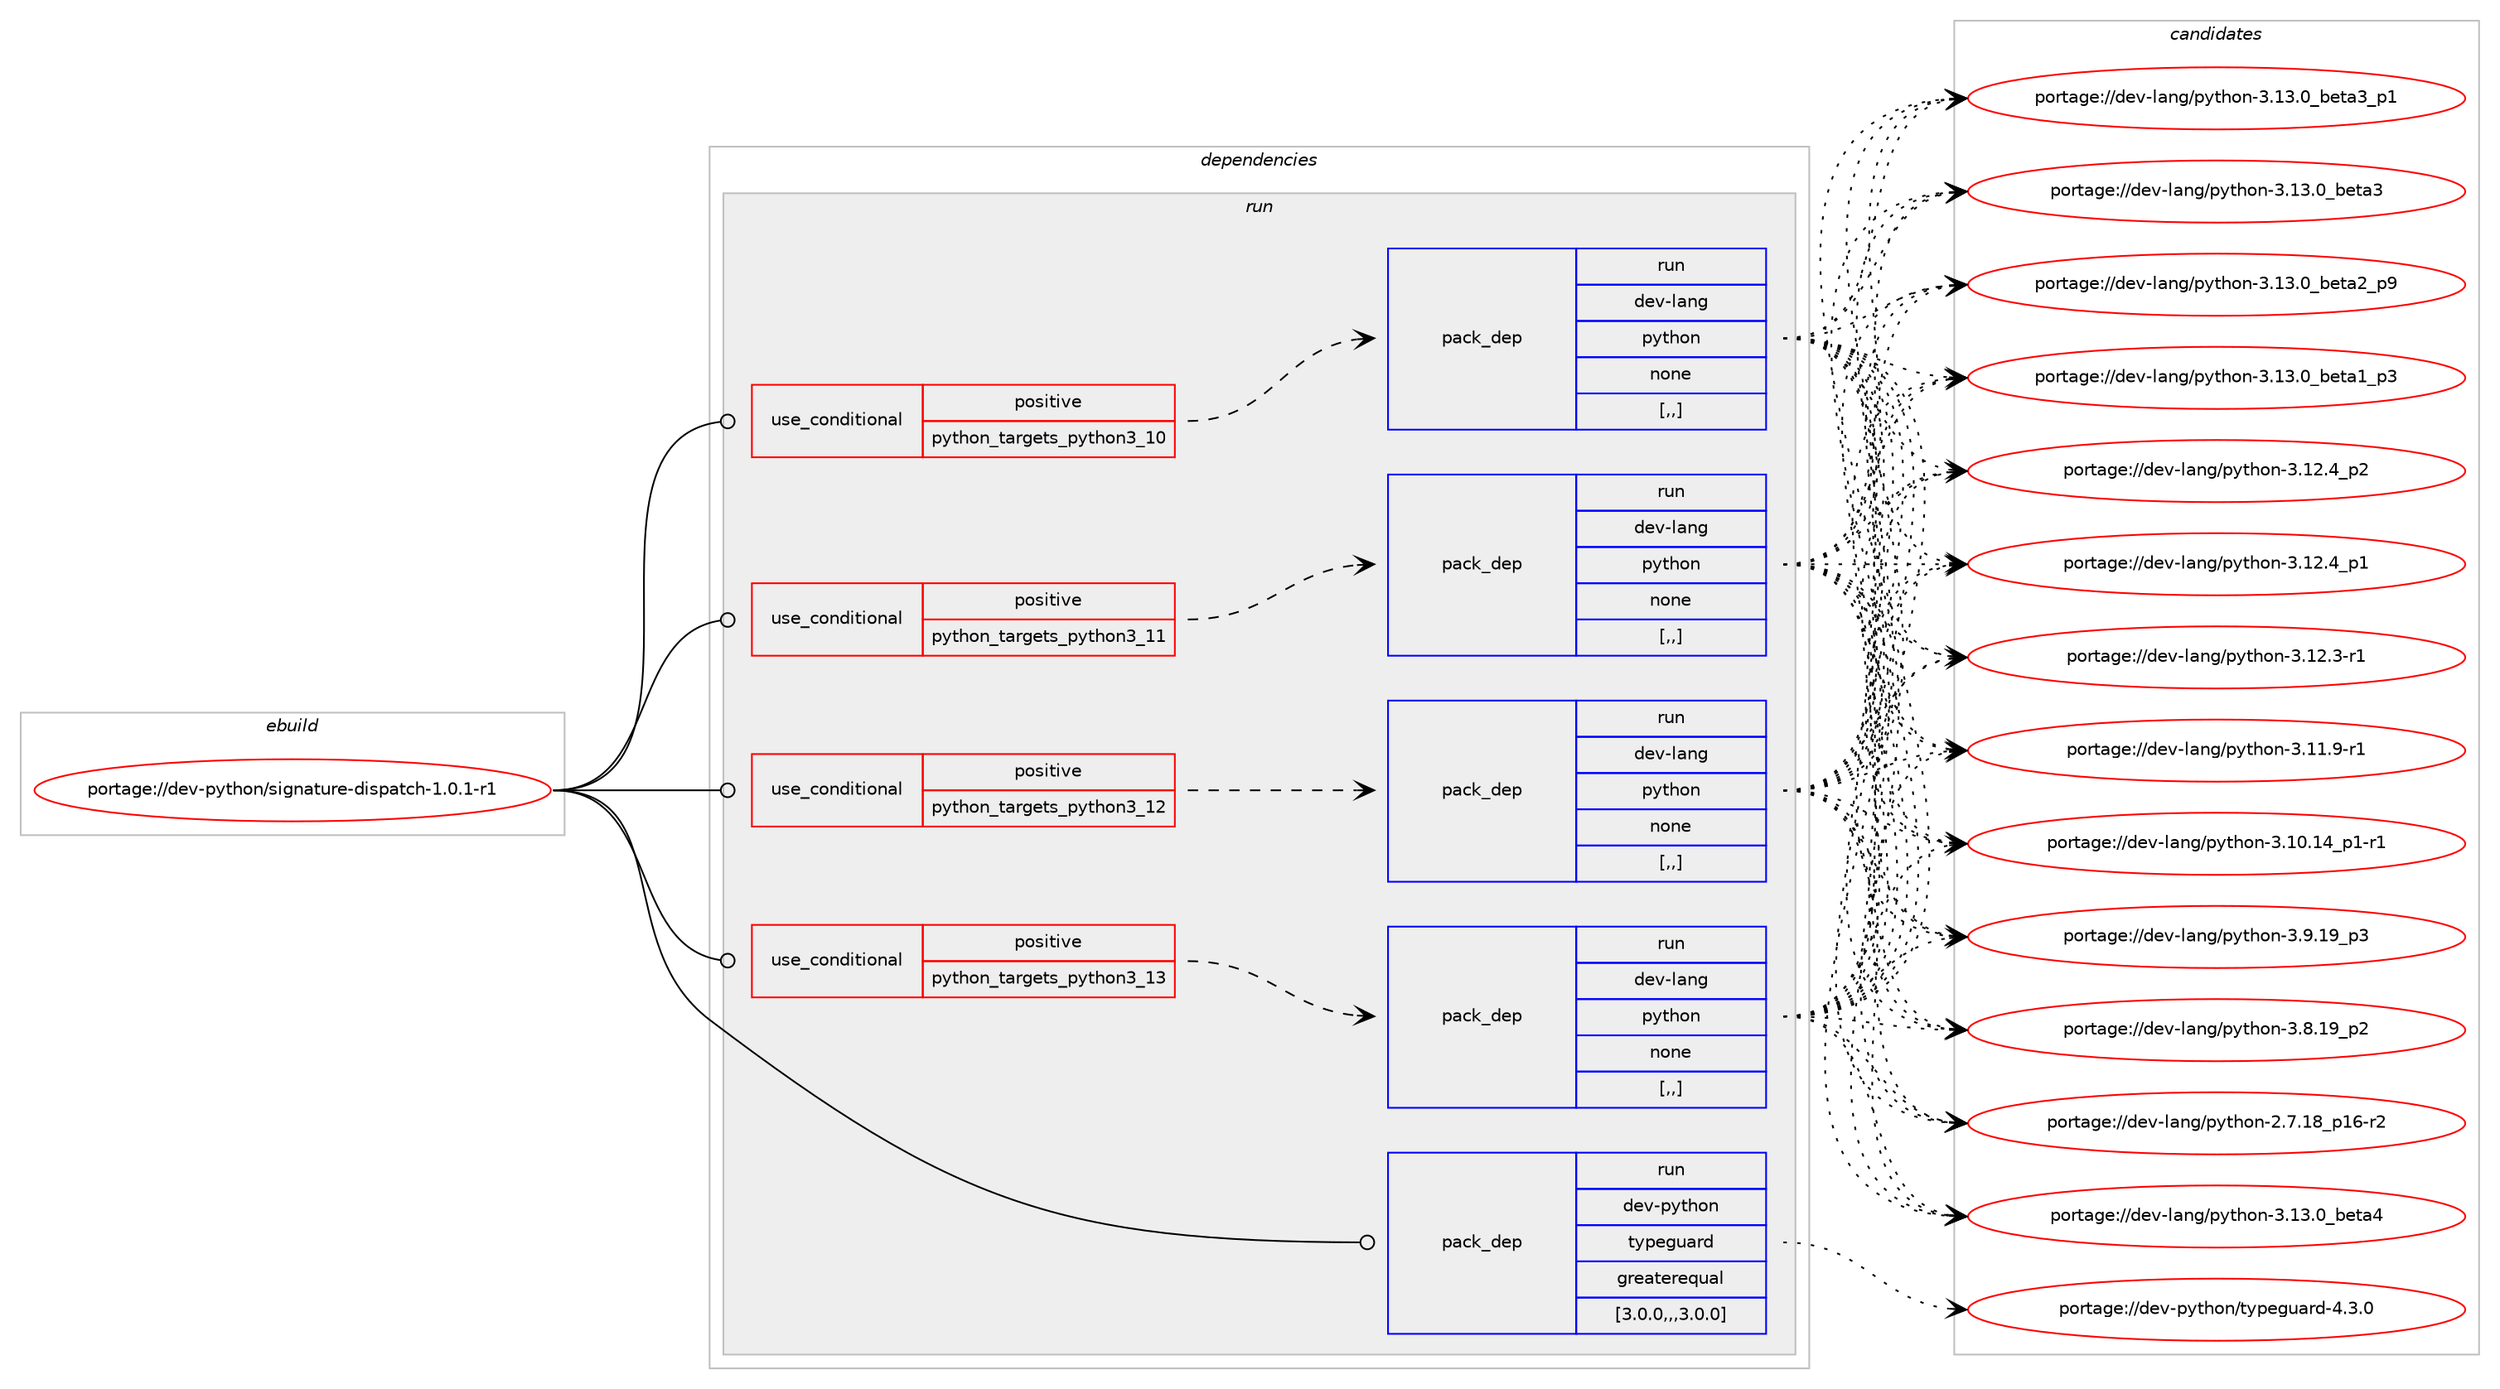 digraph prolog {

# *************
# Graph options
# *************

newrank=true;
concentrate=true;
compound=true;
graph [rankdir=LR,fontname=Helvetica,fontsize=10,ranksep=1.5];#, ranksep=2.5, nodesep=0.2];
edge  [arrowhead=vee];
node  [fontname=Helvetica,fontsize=10];

# **********
# The ebuild
# **********

subgraph cluster_leftcol {
color=gray;
label=<<i>ebuild</i>>;
id [label="portage://dev-python/signature-dispatch-1.0.1-r1", color=red, width=4, href="../dev-python/signature-dispatch-1.0.1-r1.svg"];
}

# ****************
# The dependencies
# ****************

subgraph cluster_midcol {
color=gray;
label=<<i>dependencies</i>>;
subgraph cluster_compile {
fillcolor="#eeeeee";
style=filled;
label=<<i>compile</i>>;
}
subgraph cluster_compileandrun {
fillcolor="#eeeeee";
style=filled;
label=<<i>compile and run</i>>;
}
subgraph cluster_run {
fillcolor="#eeeeee";
style=filled;
label=<<i>run</i>>;
subgraph cond39607 {
dependency163503 [label=<<TABLE BORDER="0" CELLBORDER="1" CELLSPACING="0" CELLPADDING="4"><TR><TD ROWSPAN="3" CELLPADDING="10">use_conditional</TD></TR><TR><TD>positive</TD></TR><TR><TD>python_targets_python3_10</TD></TR></TABLE>>, shape=none, color=red];
subgraph pack122624 {
dependency163504 [label=<<TABLE BORDER="0" CELLBORDER="1" CELLSPACING="0" CELLPADDING="4" WIDTH="220"><TR><TD ROWSPAN="6" CELLPADDING="30">pack_dep</TD></TR><TR><TD WIDTH="110">run</TD></TR><TR><TD>dev-lang</TD></TR><TR><TD>python</TD></TR><TR><TD>none</TD></TR><TR><TD>[,,]</TD></TR></TABLE>>, shape=none, color=blue];
}
dependency163503:e -> dependency163504:w [weight=20,style="dashed",arrowhead="vee"];
}
id:e -> dependency163503:w [weight=20,style="solid",arrowhead="odot"];
subgraph cond39608 {
dependency163505 [label=<<TABLE BORDER="0" CELLBORDER="1" CELLSPACING="0" CELLPADDING="4"><TR><TD ROWSPAN="3" CELLPADDING="10">use_conditional</TD></TR><TR><TD>positive</TD></TR><TR><TD>python_targets_python3_11</TD></TR></TABLE>>, shape=none, color=red];
subgraph pack122625 {
dependency163506 [label=<<TABLE BORDER="0" CELLBORDER="1" CELLSPACING="0" CELLPADDING="4" WIDTH="220"><TR><TD ROWSPAN="6" CELLPADDING="30">pack_dep</TD></TR><TR><TD WIDTH="110">run</TD></TR><TR><TD>dev-lang</TD></TR><TR><TD>python</TD></TR><TR><TD>none</TD></TR><TR><TD>[,,]</TD></TR></TABLE>>, shape=none, color=blue];
}
dependency163505:e -> dependency163506:w [weight=20,style="dashed",arrowhead="vee"];
}
id:e -> dependency163505:w [weight=20,style="solid",arrowhead="odot"];
subgraph cond39609 {
dependency163507 [label=<<TABLE BORDER="0" CELLBORDER="1" CELLSPACING="0" CELLPADDING="4"><TR><TD ROWSPAN="3" CELLPADDING="10">use_conditional</TD></TR><TR><TD>positive</TD></TR><TR><TD>python_targets_python3_12</TD></TR></TABLE>>, shape=none, color=red];
subgraph pack122626 {
dependency163508 [label=<<TABLE BORDER="0" CELLBORDER="1" CELLSPACING="0" CELLPADDING="4" WIDTH="220"><TR><TD ROWSPAN="6" CELLPADDING="30">pack_dep</TD></TR><TR><TD WIDTH="110">run</TD></TR><TR><TD>dev-lang</TD></TR><TR><TD>python</TD></TR><TR><TD>none</TD></TR><TR><TD>[,,]</TD></TR></TABLE>>, shape=none, color=blue];
}
dependency163507:e -> dependency163508:w [weight=20,style="dashed",arrowhead="vee"];
}
id:e -> dependency163507:w [weight=20,style="solid",arrowhead="odot"];
subgraph cond39610 {
dependency163509 [label=<<TABLE BORDER="0" CELLBORDER="1" CELLSPACING="0" CELLPADDING="4"><TR><TD ROWSPAN="3" CELLPADDING="10">use_conditional</TD></TR><TR><TD>positive</TD></TR><TR><TD>python_targets_python3_13</TD></TR></TABLE>>, shape=none, color=red];
subgraph pack122627 {
dependency163510 [label=<<TABLE BORDER="0" CELLBORDER="1" CELLSPACING="0" CELLPADDING="4" WIDTH="220"><TR><TD ROWSPAN="6" CELLPADDING="30">pack_dep</TD></TR><TR><TD WIDTH="110">run</TD></TR><TR><TD>dev-lang</TD></TR><TR><TD>python</TD></TR><TR><TD>none</TD></TR><TR><TD>[,,]</TD></TR></TABLE>>, shape=none, color=blue];
}
dependency163509:e -> dependency163510:w [weight=20,style="dashed",arrowhead="vee"];
}
id:e -> dependency163509:w [weight=20,style="solid",arrowhead="odot"];
subgraph pack122628 {
dependency163511 [label=<<TABLE BORDER="0" CELLBORDER="1" CELLSPACING="0" CELLPADDING="4" WIDTH="220"><TR><TD ROWSPAN="6" CELLPADDING="30">pack_dep</TD></TR><TR><TD WIDTH="110">run</TD></TR><TR><TD>dev-python</TD></TR><TR><TD>typeguard</TD></TR><TR><TD>greaterequal</TD></TR><TR><TD>[3.0.0,,,3.0.0]</TD></TR></TABLE>>, shape=none, color=blue];
}
id:e -> dependency163511:w [weight=20,style="solid",arrowhead="odot"];
}
}

# **************
# The candidates
# **************

subgraph cluster_choices {
rank=same;
color=gray;
label=<<i>candidates</i>>;

subgraph choice122624 {
color=black;
nodesep=1;
choice1001011184510897110103471121211161041111104551464951464895981011169752 [label="portage://dev-lang/python-3.13.0_beta4", color=red, width=4,href="../dev-lang/python-3.13.0_beta4.svg"];
choice10010111845108971101034711212111610411111045514649514648959810111697519511249 [label="portage://dev-lang/python-3.13.0_beta3_p1", color=red, width=4,href="../dev-lang/python-3.13.0_beta3_p1.svg"];
choice1001011184510897110103471121211161041111104551464951464895981011169751 [label="portage://dev-lang/python-3.13.0_beta3", color=red, width=4,href="../dev-lang/python-3.13.0_beta3.svg"];
choice10010111845108971101034711212111610411111045514649514648959810111697509511257 [label="portage://dev-lang/python-3.13.0_beta2_p9", color=red, width=4,href="../dev-lang/python-3.13.0_beta2_p9.svg"];
choice10010111845108971101034711212111610411111045514649514648959810111697499511251 [label="portage://dev-lang/python-3.13.0_beta1_p3", color=red, width=4,href="../dev-lang/python-3.13.0_beta1_p3.svg"];
choice100101118451089711010347112121116104111110455146495046529511250 [label="portage://dev-lang/python-3.12.4_p2", color=red, width=4,href="../dev-lang/python-3.12.4_p2.svg"];
choice100101118451089711010347112121116104111110455146495046529511249 [label="portage://dev-lang/python-3.12.4_p1", color=red, width=4,href="../dev-lang/python-3.12.4_p1.svg"];
choice100101118451089711010347112121116104111110455146495046514511449 [label="portage://dev-lang/python-3.12.3-r1", color=red, width=4,href="../dev-lang/python-3.12.3-r1.svg"];
choice100101118451089711010347112121116104111110455146494946574511449 [label="portage://dev-lang/python-3.11.9-r1", color=red, width=4,href="../dev-lang/python-3.11.9-r1.svg"];
choice100101118451089711010347112121116104111110455146494846495295112494511449 [label="portage://dev-lang/python-3.10.14_p1-r1", color=red, width=4,href="../dev-lang/python-3.10.14_p1-r1.svg"];
choice100101118451089711010347112121116104111110455146574649579511251 [label="portage://dev-lang/python-3.9.19_p3", color=red, width=4,href="../dev-lang/python-3.9.19_p3.svg"];
choice100101118451089711010347112121116104111110455146564649579511250 [label="portage://dev-lang/python-3.8.19_p2", color=red, width=4,href="../dev-lang/python-3.8.19_p2.svg"];
choice100101118451089711010347112121116104111110455046554649569511249544511450 [label="portage://dev-lang/python-2.7.18_p16-r2", color=red, width=4,href="../dev-lang/python-2.7.18_p16-r2.svg"];
dependency163504:e -> choice1001011184510897110103471121211161041111104551464951464895981011169752:w [style=dotted,weight="100"];
dependency163504:e -> choice10010111845108971101034711212111610411111045514649514648959810111697519511249:w [style=dotted,weight="100"];
dependency163504:e -> choice1001011184510897110103471121211161041111104551464951464895981011169751:w [style=dotted,weight="100"];
dependency163504:e -> choice10010111845108971101034711212111610411111045514649514648959810111697509511257:w [style=dotted,weight="100"];
dependency163504:e -> choice10010111845108971101034711212111610411111045514649514648959810111697499511251:w [style=dotted,weight="100"];
dependency163504:e -> choice100101118451089711010347112121116104111110455146495046529511250:w [style=dotted,weight="100"];
dependency163504:e -> choice100101118451089711010347112121116104111110455146495046529511249:w [style=dotted,weight="100"];
dependency163504:e -> choice100101118451089711010347112121116104111110455146495046514511449:w [style=dotted,weight="100"];
dependency163504:e -> choice100101118451089711010347112121116104111110455146494946574511449:w [style=dotted,weight="100"];
dependency163504:e -> choice100101118451089711010347112121116104111110455146494846495295112494511449:w [style=dotted,weight="100"];
dependency163504:e -> choice100101118451089711010347112121116104111110455146574649579511251:w [style=dotted,weight="100"];
dependency163504:e -> choice100101118451089711010347112121116104111110455146564649579511250:w [style=dotted,weight="100"];
dependency163504:e -> choice100101118451089711010347112121116104111110455046554649569511249544511450:w [style=dotted,weight="100"];
}
subgraph choice122625 {
color=black;
nodesep=1;
choice1001011184510897110103471121211161041111104551464951464895981011169752 [label="portage://dev-lang/python-3.13.0_beta4", color=red, width=4,href="../dev-lang/python-3.13.0_beta4.svg"];
choice10010111845108971101034711212111610411111045514649514648959810111697519511249 [label="portage://dev-lang/python-3.13.0_beta3_p1", color=red, width=4,href="../dev-lang/python-3.13.0_beta3_p1.svg"];
choice1001011184510897110103471121211161041111104551464951464895981011169751 [label="portage://dev-lang/python-3.13.0_beta3", color=red, width=4,href="../dev-lang/python-3.13.0_beta3.svg"];
choice10010111845108971101034711212111610411111045514649514648959810111697509511257 [label="portage://dev-lang/python-3.13.0_beta2_p9", color=red, width=4,href="../dev-lang/python-3.13.0_beta2_p9.svg"];
choice10010111845108971101034711212111610411111045514649514648959810111697499511251 [label="portage://dev-lang/python-3.13.0_beta1_p3", color=red, width=4,href="../dev-lang/python-3.13.0_beta1_p3.svg"];
choice100101118451089711010347112121116104111110455146495046529511250 [label="portage://dev-lang/python-3.12.4_p2", color=red, width=4,href="../dev-lang/python-3.12.4_p2.svg"];
choice100101118451089711010347112121116104111110455146495046529511249 [label="portage://dev-lang/python-3.12.4_p1", color=red, width=4,href="../dev-lang/python-3.12.4_p1.svg"];
choice100101118451089711010347112121116104111110455146495046514511449 [label="portage://dev-lang/python-3.12.3-r1", color=red, width=4,href="../dev-lang/python-3.12.3-r1.svg"];
choice100101118451089711010347112121116104111110455146494946574511449 [label="portage://dev-lang/python-3.11.9-r1", color=red, width=4,href="../dev-lang/python-3.11.9-r1.svg"];
choice100101118451089711010347112121116104111110455146494846495295112494511449 [label="portage://dev-lang/python-3.10.14_p1-r1", color=red, width=4,href="../dev-lang/python-3.10.14_p1-r1.svg"];
choice100101118451089711010347112121116104111110455146574649579511251 [label="portage://dev-lang/python-3.9.19_p3", color=red, width=4,href="../dev-lang/python-3.9.19_p3.svg"];
choice100101118451089711010347112121116104111110455146564649579511250 [label="portage://dev-lang/python-3.8.19_p2", color=red, width=4,href="../dev-lang/python-3.8.19_p2.svg"];
choice100101118451089711010347112121116104111110455046554649569511249544511450 [label="portage://dev-lang/python-2.7.18_p16-r2", color=red, width=4,href="../dev-lang/python-2.7.18_p16-r2.svg"];
dependency163506:e -> choice1001011184510897110103471121211161041111104551464951464895981011169752:w [style=dotted,weight="100"];
dependency163506:e -> choice10010111845108971101034711212111610411111045514649514648959810111697519511249:w [style=dotted,weight="100"];
dependency163506:e -> choice1001011184510897110103471121211161041111104551464951464895981011169751:w [style=dotted,weight="100"];
dependency163506:e -> choice10010111845108971101034711212111610411111045514649514648959810111697509511257:w [style=dotted,weight="100"];
dependency163506:e -> choice10010111845108971101034711212111610411111045514649514648959810111697499511251:w [style=dotted,weight="100"];
dependency163506:e -> choice100101118451089711010347112121116104111110455146495046529511250:w [style=dotted,weight="100"];
dependency163506:e -> choice100101118451089711010347112121116104111110455146495046529511249:w [style=dotted,weight="100"];
dependency163506:e -> choice100101118451089711010347112121116104111110455146495046514511449:w [style=dotted,weight="100"];
dependency163506:e -> choice100101118451089711010347112121116104111110455146494946574511449:w [style=dotted,weight="100"];
dependency163506:e -> choice100101118451089711010347112121116104111110455146494846495295112494511449:w [style=dotted,weight="100"];
dependency163506:e -> choice100101118451089711010347112121116104111110455146574649579511251:w [style=dotted,weight="100"];
dependency163506:e -> choice100101118451089711010347112121116104111110455146564649579511250:w [style=dotted,weight="100"];
dependency163506:e -> choice100101118451089711010347112121116104111110455046554649569511249544511450:w [style=dotted,weight="100"];
}
subgraph choice122626 {
color=black;
nodesep=1;
choice1001011184510897110103471121211161041111104551464951464895981011169752 [label="portage://dev-lang/python-3.13.0_beta4", color=red, width=4,href="../dev-lang/python-3.13.0_beta4.svg"];
choice10010111845108971101034711212111610411111045514649514648959810111697519511249 [label="portage://dev-lang/python-3.13.0_beta3_p1", color=red, width=4,href="../dev-lang/python-3.13.0_beta3_p1.svg"];
choice1001011184510897110103471121211161041111104551464951464895981011169751 [label="portage://dev-lang/python-3.13.0_beta3", color=red, width=4,href="../dev-lang/python-3.13.0_beta3.svg"];
choice10010111845108971101034711212111610411111045514649514648959810111697509511257 [label="portage://dev-lang/python-3.13.0_beta2_p9", color=red, width=4,href="../dev-lang/python-3.13.0_beta2_p9.svg"];
choice10010111845108971101034711212111610411111045514649514648959810111697499511251 [label="portage://dev-lang/python-3.13.0_beta1_p3", color=red, width=4,href="../dev-lang/python-3.13.0_beta1_p3.svg"];
choice100101118451089711010347112121116104111110455146495046529511250 [label="portage://dev-lang/python-3.12.4_p2", color=red, width=4,href="../dev-lang/python-3.12.4_p2.svg"];
choice100101118451089711010347112121116104111110455146495046529511249 [label="portage://dev-lang/python-3.12.4_p1", color=red, width=4,href="../dev-lang/python-3.12.4_p1.svg"];
choice100101118451089711010347112121116104111110455146495046514511449 [label="portage://dev-lang/python-3.12.3-r1", color=red, width=4,href="../dev-lang/python-3.12.3-r1.svg"];
choice100101118451089711010347112121116104111110455146494946574511449 [label="portage://dev-lang/python-3.11.9-r1", color=red, width=4,href="../dev-lang/python-3.11.9-r1.svg"];
choice100101118451089711010347112121116104111110455146494846495295112494511449 [label="portage://dev-lang/python-3.10.14_p1-r1", color=red, width=4,href="../dev-lang/python-3.10.14_p1-r1.svg"];
choice100101118451089711010347112121116104111110455146574649579511251 [label="portage://dev-lang/python-3.9.19_p3", color=red, width=4,href="../dev-lang/python-3.9.19_p3.svg"];
choice100101118451089711010347112121116104111110455146564649579511250 [label="portage://dev-lang/python-3.8.19_p2", color=red, width=4,href="../dev-lang/python-3.8.19_p2.svg"];
choice100101118451089711010347112121116104111110455046554649569511249544511450 [label="portage://dev-lang/python-2.7.18_p16-r2", color=red, width=4,href="../dev-lang/python-2.7.18_p16-r2.svg"];
dependency163508:e -> choice1001011184510897110103471121211161041111104551464951464895981011169752:w [style=dotted,weight="100"];
dependency163508:e -> choice10010111845108971101034711212111610411111045514649514648959810111697519511249:w [style=dotted,weight="100"];
dependency163508:e -> choice1001011184510897110103471121211161041111104551464951464895981011169751:w [style=dotted,weight="100"];
dependency163508:e -> choice10010111845108971101034711212111610411111045514649514648959810111697509511257:w [style=dotted,weight="100"];
dependency163508:e -> choice10010111845108971101034711212111610411111045514649514648959810111697499511251:w [style=dotted,weight="100"];
dependency163508:e -> choice100101118451089711010347112121116104111110455146495046529511250:w [style=dotted,weight="100"];
dependency163508:e -> choice100101118451089711010347112121116104111110455146495046529511249:w [style=dotted,weight="100"];
dependency163508:e -> choice100101118451089711010347112121116104111110455146495046514511449:w [style=dotted,weight="100"];
dependency163508:e -> choice100101118451089711010347112121116104111110455146494946574511449:w [style=dotted,weight="100"];
dependency163508:e -> choice100101118451089711010347112121116104111110455146494846495295112494511449:w [style=dotted,weight="100"];
dependency163508:e -> choice100101118451089711010347112121116104111110455146574649579511251:w [style=dotted,weight="100"];
dependency163508:e -> choice100101118451089711010347112121116104111110455146564649579511250:w [style=dotted,weight="100"];
dependency163508:e -> choice100101118451089711010347112121116104111110455046554649569511249544511450:w [style=dotted,weight="100"];
}
subgraph choice122627 {
color=black;
nodesep=1;
choice1001011184510897110103471121211161041111104551464951464895981011169752 [label="portage://dev-lang/python-3.13.0_beta4", color=red, width=4,href="../dev-lang/python-3.13.0_beta4.svg"];
choice10010111845108971101034711212111610411111045514649514648959810111697519511249 [label="portage://dev-lang/python-3.13.0_beta3_p1", color=red, width=4,href="../dev-lang/python-3.13.0_beta3_p1.svg"];
choice1001011184510897110103471121211161041111104551464951464895981011169751 [label="portage://dev-lang/python-3.13.0_beta3", color=red, width=4,href="../dev-lang/python-3.13.0_beta3.svg"];
choice10010111845108971101034711212111610411111045514649514648959810111697509511257 [label="portage://dev-lang/python-3.13.0_beta2_p9", color=red, width=4,href="../dev-lang/python-3.13.0_beta2_p9.svg"];
choice10010111845108971101034711212111610411111045514649514648959810111697499511251 [label="portage://dev-lang/python-3.13.0_beta1_p3", color=red, width=4,href="../dev-lang/python-3.13.0_beta1_p3.svg"];
choice100101118451089711010347112121116104111110455146495046529511250 [label="portage://dev-lang/python-3.12.4_p2", color=red, width=4,href="../dev-lang/python-3.12.4_p2.svg"];
choice100101118451089711010347112121116104111110455146495046529511249 [label="portage://dev-lang/python-3.12.4_p1", color=red, width=4,href="../dev-lang/python-3.12.4_p1.svg"];
choice100101118451089711010347112121116104111110455146495046514511449 [label="portage://dev-lang/python-3.12.3-r1", color=red, width=4,href="../dev-lang/python-3.12.3-r1.svg"];
choice100101118451089711010347112121116104111110455146494946574511449 [label="portage://dev-lang/python-3.11.9-r1", color=red, width=4,href="../dev-lang/python-3.11.9-r1.svg"];
choice100101118451089711010347112121116104111110455146494846495295112494511449 [label="portage://dev-lang/python-3.10.14_p1-r1", color=red, width=4,href="../dev-lang/python-3.10.14_p1-r1.svg"];
choice100101118451089711010347112121116104111110455146574649579511251 [label="portage://dev-lang/python-3.9.19_p3", color=red, width=4,href="../dev-lang/python-3.9.19_p3.svg"];
choice100101118451089711010347112121116104111110455146564649579511250 [label="portage://dev-lang/python-3.8.19_p2", color=red, width=4,href="../dev-lang/python-3.8.19_p2.svg"];
choice100101118451089711010347112121116104111110455046554649569511249544511450 [label="portage://dev-lang/python-2.7.18_p16-r2", color=red, width=4,href="../dev-lang/python-2.7.18_p16-r2.svg"];
dependency163510:e -> choice1001011184510897110103471121211161041111104551464951464895981011169752:w [style=dotted,weight="100"];
dependency163510:e -> choice10010111845108971101034711212111610411111045514649514648959810111697519511249:w [style=dotted,weight="100"];
dependency163510:e -> choice1001011184510897110103471121211161041111104551464951464895981011169751:w [style=dotted,weight="100"];
dependency163510:e -> choice10010111845108971101034711212111610411111045514649514648959810111697509511257:w [style=dotted,weight="100"];
dependency163510:e -> choice10010111845108971101034711212111610411111045514649514648959810111697499511251:w [style=dotted,weight="100"];
dependency163510:e -> choice100101118451089711010347112121116104111110455146495046529511250:w [style=dotted,weight="100"];
dependency163510:e -> choice100101118451089711010347112121116104111110455146495046529511249:w [style=dotted,weight="100"];
dependency163510:e -> choice100101118451089711010347112121116104111110455146495046514511449:w [style=dotted,weight="100"];
dependency163510:e -> choice100101118451089711010347112121116104111110455146494946574511449:w [style=dotted,weight="100"];
dependency163510:e -> choice100101118451089711010347112121116104111110455146494846495295112494511449:w [style=dotted,weight="100"];
dependency163510:e -> choice100101118451089711010347112121116104111110455146574649579511251:w [style=dotted,weight="100"];
dependency163510:e -> choice100101118451089711010347112121116104111110455146564649579511250:w [style=dotted,weight="100"];
dependency163510:e -> choice100101118451089711010347112121116104111110455046554649569511249544511450:w [style=dotted,weight="100"];
}
subgraph choice122628 {
color=black;
nodesep=1;
choice100101118451121211161041111104711612111210110311797114100455246514648 [label="portage://dev-python/typeguard-4.3.0", color=red, width=4,href="../dev-python/typeguard-4.3.0.svg"];
dependency163511:e -> choice100101118451121211161041111104711612111210110311797114100455246514648:w [style=dotted,weight="100"];
}
}

}
